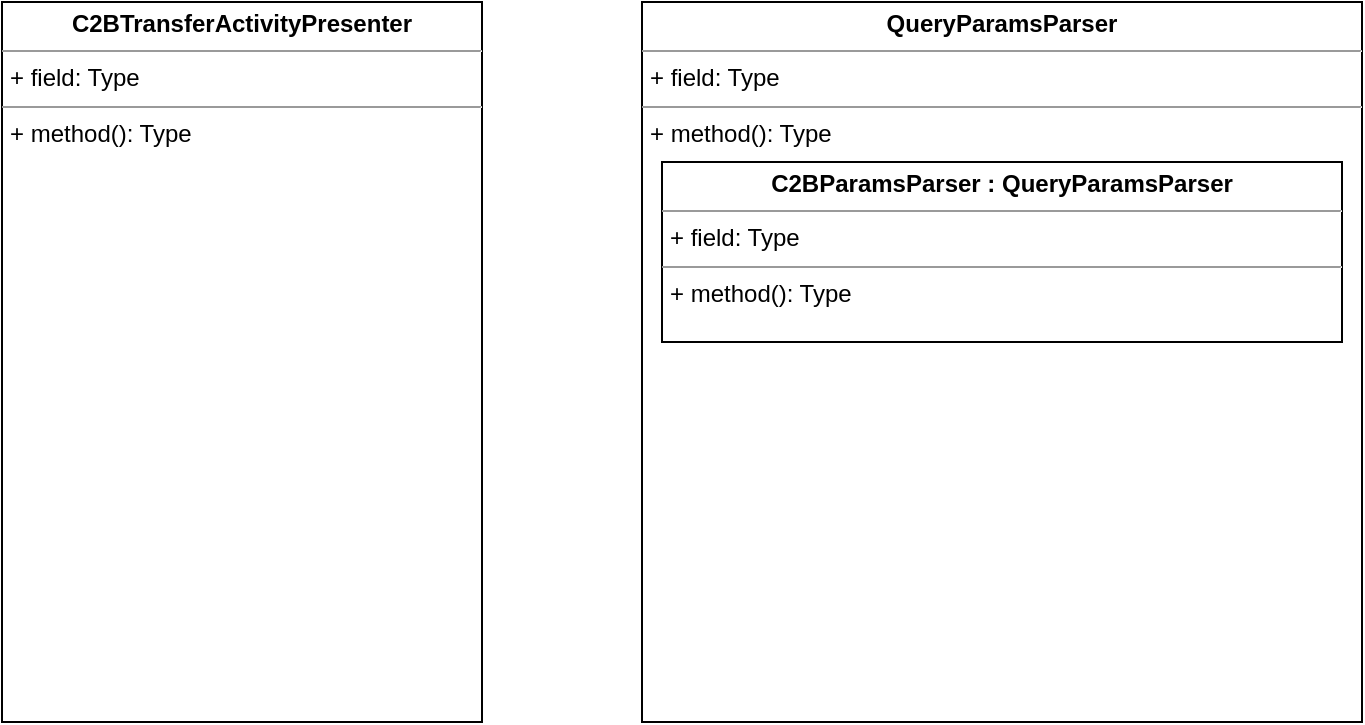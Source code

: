 <mxfile version="15.9.6" type="github">
  <diagram id="RPymvhG9yVo9L2ZZ0E7i" name="Page-1">
    <mxGraphModel dx="741" dy="390" grid="1" gridSize="10" guides="1" tooltips="1" connect="1" arrows="1" fold="1" page="1" pageScale="1" pageWidth="850" pageHeight="1100" math="0" shadow="0">
      <root>
        <mxCell id="0" />
        <mxCell id="1" parent="0" />
        <mxCell id="SVV-N1L9WO0wmH_05Ipz-1" value="&lt;p style=&quot;margin: 0px ; margin-top: 4px ; text-align: center&quot;&gt;&lt;b&gt;C2BTransferActivityPresenter&lt;/b&gt;&lt;/p&gt;&lt;hr size=&quot;1&quot;&gt;&lt;p style=&quot;margin: 0px ; margin-left: 4px&quot;&gt;+ field: Type&lt;/p&gt;&lt;hr size=&quot;1&quot;&gt;&lt;p style=&quot;margin: 0px ; margin-left: 4px&quot;&gt;+ method(): Type&lt;/p&gt;" style="verticalAlign=top;align=left;overflow=fill;fontSize=12;fontFamily=Helvetica;html=1;" parent="1" vertex="1">
          <mxGeometry x="80" y="40" width="240" height="360" as="geometry" />
        </mxCell>
        <mxCell id="AbpU-ptf_7mThMzYDW-v-1" value="&lt;p style=&quot;margin: 0px ; margin-top: 4px ; text-align: center&quot;&gt;&lt;b&gt;QueryParamsParser&lt;/b&gt;&lt;/p&gt;&lt;hr size=&quot;1&quot;&gt;&lt;p style=&quot;margin: 0px ; margin-left: 4px&quot;&gt;+ field: Type&lt;/p&gt;&lt;hr size=&quot;1&quot;&gt;&lt;p style=&quot;margin: 0px ; margin-left: 4px&quot;&gt;+ method(): Type&lt;/p&gt;" style="verticalAlign=top;align=left;overflow=fill;fontSize=12;fontFamily=Helvetica;html=1;" vertex="1" parent="1">
          <mxGeometry x="400" y="40" width="360" height="360" as="geometry" />
        </mxCell>
        <mxCell id="AbpU-ptf_7mThMzYDW-v-2" value="&lt;p style=&quot;margin: 0px ; margin-top: 4px ; text-align: center&quot;&gt;&lt;b&gt;C2BParamsParser : QueryParamsParser&lt;br&gt;&lt;/b&gt;&lt;/p&gt;&lt;hr size=&quot;1&quot;&gt;&lt;p style=&quot;margin: 0px ; margin-left: 4px&quot;&gt;+ field: Type&lt;/p&gt;&lt;hr size=&quot;1&quot;&gt;&lt;p style=&quot;margin: 0px ; margin-left: 4px&quot;&gt;+ method(): Type&lt;/p&gt;" style="verticalAlign=top;align=left;overflow=fill;fontSize=12;fontFamily=Helvetica;html=1;" vertex="1" parent="1">
          <mxGeometry x="410" y="120" width="340" height="90" as="geometry" />
        </mxCell>
      </root>
    </mxGraphModel>
  </diagram>
</mxfile>
